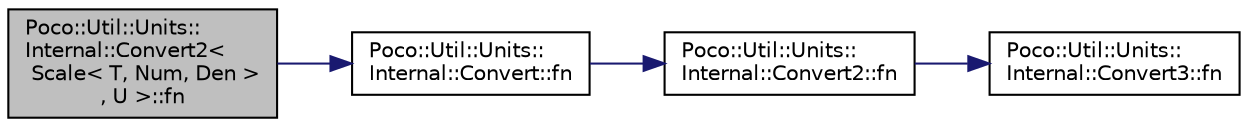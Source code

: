 digraph "Poco::Util::Units::Internal::Convert2&lt; Scale&lt; T, Num, Den &gt;, U &gt;::fn"
{
 // LATEX_PDF_SIZE
  edge [fontname="Helvetica",fontsize="10",labelfontname="Helvetica",labelfontsize="10"];
  node [fontname="Helvetica",fontsize="10",shape=record];
  rankdir="LR";
  Node1 [label="Poco::Util::Units::\lInternal::Convert2\<\l Scale\< T, Num, Den \>\l, U \>::fn",height=0.2,width=0.4,color="black", fillcolor="grey75", style="filled", fontcolor="black",tooltip=" "];
  Node1 -> Node2 [color="midnightblue",fontsize="10",style="solid",fontname="Helvetica"];
  Node2 [label="Poco::Util::Units::\lInternal::Convert::fn",height=0.2,width=0.4,color="black", fillcolor="white", style="filled",URL="$structPoco_1_1Util_1_1Units_1_1Internal_1_1Convert.html#a7429e794cef495514a9631ee7fc042e4",tooltip=" "];
  Node2 -> Node3 [color="midnightblue",fontsize="10",style="solid",fontname="Helvetica"];
  Node3 [label="Poco::Util::Units::\lInternal::Convert2::fn",height=0.2,width=0.4,color="black", fillcolor="white", style="filled",URL="$structPoco_1_1Util_1_1Units_1_1Internal_1_1Convert2.html#a1c773997e208f61e7ff3d404ddf419f4",tooltip=" "];
  Node3 -> Node4 [color="midnightblue",fontsize="10",style="solid",fontname="Helvetica"];
  Node4 [label="Poco::Util::Units::\lInternal::Convert3::fn",height=0.2,width=0.4,color="black", fillcolor="white", style="filled",URL="$structPoco_1_1Util_1_1Units_1_1Internal_1_1Convert3.html#ae6b79b88b0e49a30af4d394044e959b6",tooltip=" "];
}

